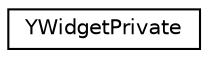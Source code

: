 digraph "Graphical Class Hierarchy"
{
 // LATEX_PDF_SIZE
  edge [fontname="Helvetica",fontsize="10",labelfontname="Helvetica",labelfontsize="10"];
  node [fontname="Helvetica",fontsize="10",shape=record];
  rankdir="LR";
  Node0 [label="YWidgetPrivate",height=0.2,width=0.4,color="black", fillcolor="white", style="filled",URL="$structYWidgetPrivate.html",tooltip=" "];
}
